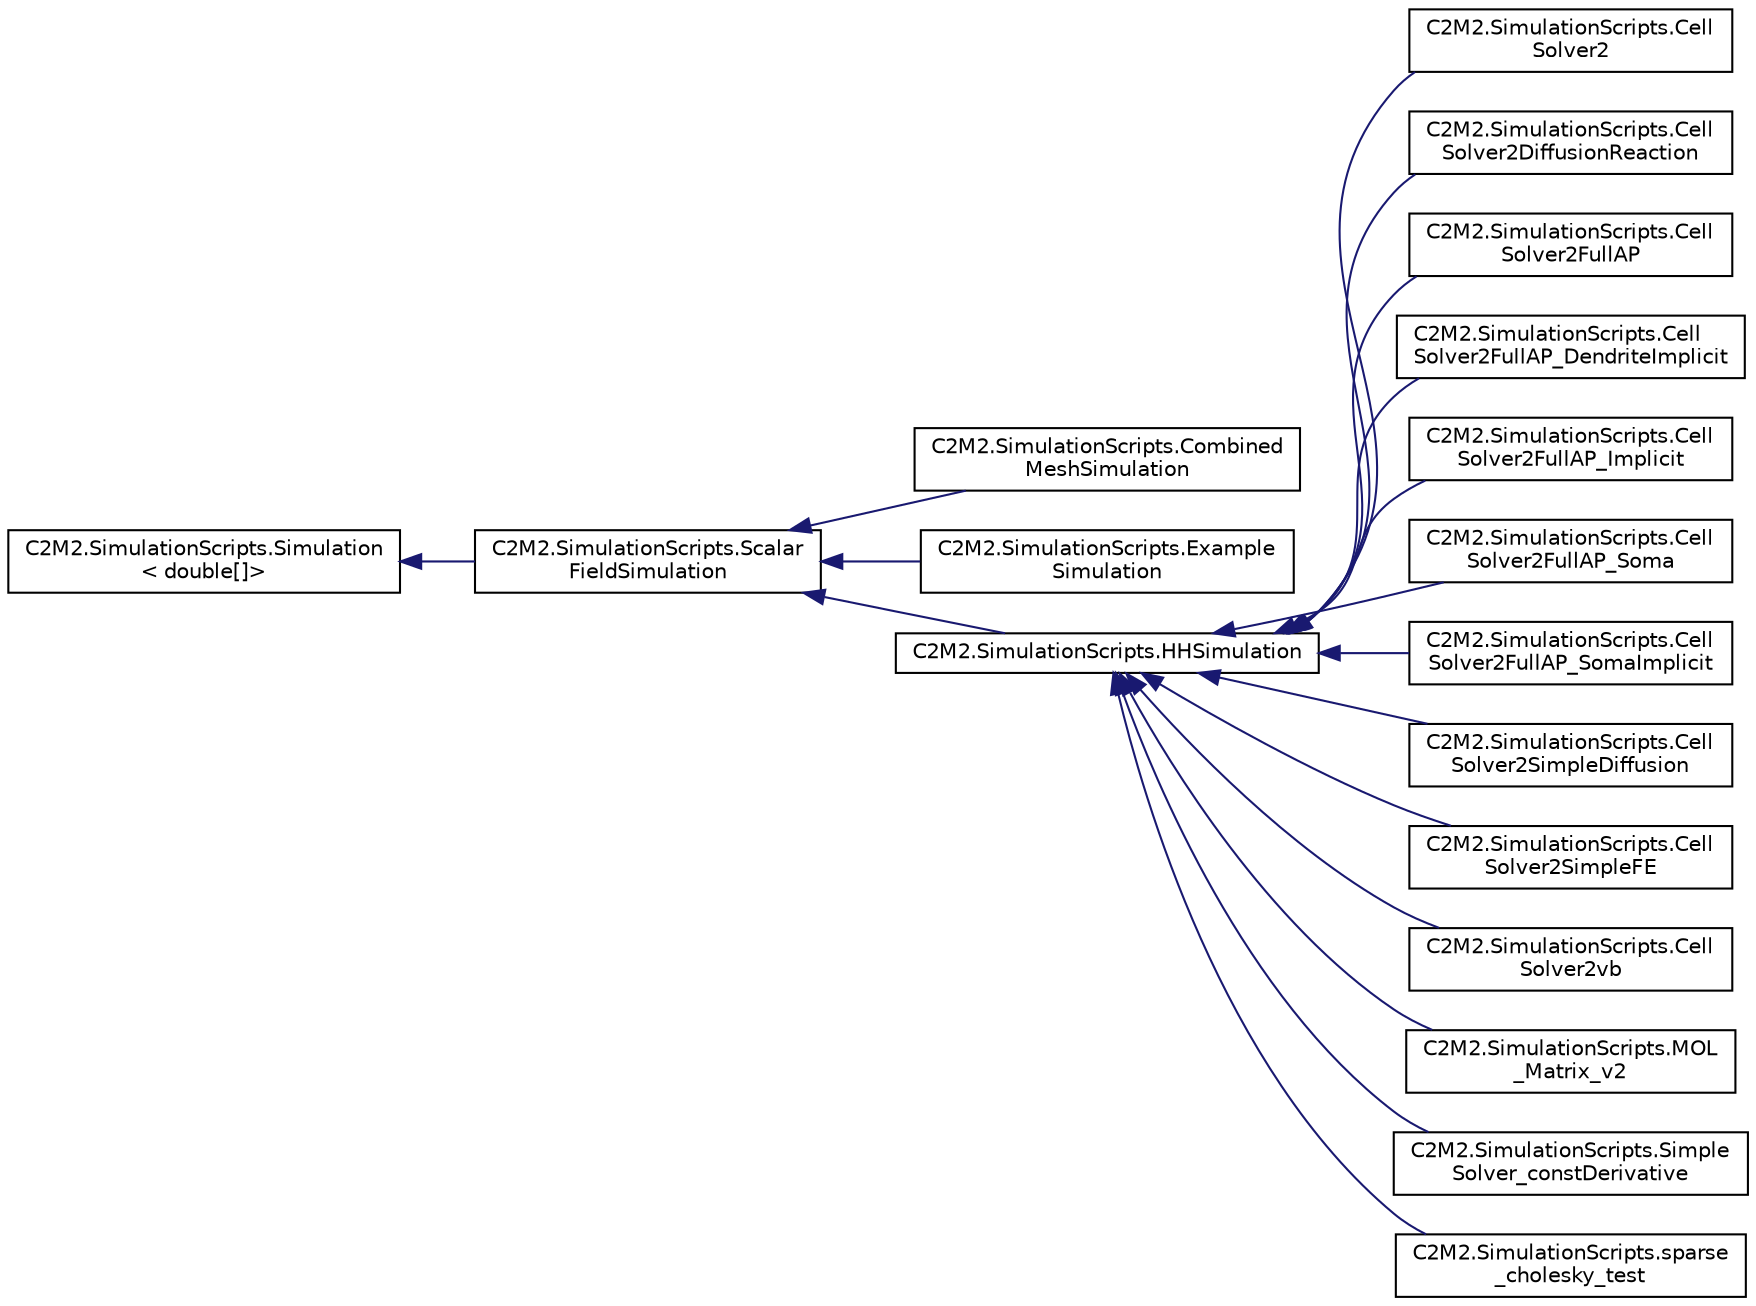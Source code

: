 digraph "Graphical Class Hierarchy"
{
 // LATEX_PDF_SIZE
  edge [fontname="Helvetica",fontsize="10",labelfontname="Helvetica",labelfontsize="10"];
  node [fontname="Helvetica",fontsize="10",shape=record];
  rankdir="LR";
  Node0 [label="C2M2.SimulationScripts.Simulation\l\< double[]\>",height=0.2,width=0.4,color="black", fillcolor="white", style="filled",URL="$d5/dfa/class_c2_m2_1_1_simulation_scripts_1_1_simulation.html",tooltip=" "];
  Node0 -> Node1 [dir="back",color="midnightblue",fontsize="10",style="solid",fontname="Helvetica"];
  Node1 [label="C2M2.SimulationScripts.Scalar\lFieldSimulation",height=0.2,width=0.4,color="black", fillcolor="white", style="filled",URL="$dc/d9a/class_c2_m2_1_1_simulation_scripts_1_1_scalar_field_simulation.html",tooltip="Simulation of type double[] for visualizing scalar fields on meshes"];
  Node1 -> Node2 [dir="back",color="midnightblue",fontsize="10",style="solid",fontname="Helvetica"];
  Node2 [label="C2M2.SimulationScripts.Combined\lMeshSimulation",height=0.2,width=0.4,color="black", fillcolor="white", style="filled",URL="$dc/dd9/class_c2_m2_1_1_simulation_scripts_1_1_combined_mesh_simulation.html",tooltip="Run a blank ScalarFieldSimulation using every MeshRenderer childed under this script"];
  Node1 -> Node3 [dir="back",color="midnightblue",fontsize="10",style="solid",fontname="Helvetica"];
  Node3 [label="C2M2.SimulationScripts.Example\lSimulation",height=0.2,width=0.4,color="black", fillcolor="white", style="filled",URL="$d6/d0c/class_c2_m2_1_1_simulation_scripts_1_1_example_simulation.html",tooltip="Given an existing mesh, store a scalar for each vertex. Good for testing interactionf features"];
  Node1 -> Node4 [dir="back",color="midnightblue",fontsize="10",style="solid",fontname="Helvetica"];
  Node4 [label="C2M2.SimulationScripts.HHSimulation",height=0.2,width=0.4,color="black", fillcolor="white", style="filled",URL="$d3/d6d/class_c2_m2_1_1_simulation_scripts_1_1_h_h_simulation.html",tooltip="Read in a map associating 1D neuron vertices to 3D mesh vertices."];
  Node4 -> Node5 [dir="back",color="midnightblue",fontsize="10",style="solid",fontname="Helvetica"];
  Node5 [label="C2M2.SimulationScripts.Cell\lSolver2",height=0.2,width=0.4,color="black", fillcolor="white", style="filled",URL="$db/d74/class_c2_m2_1_1_simulation_scripts_1_1_cell_solver2.html",tooltip=" "];
  Node4 -> Node6 [dir="back",color="midnightblue",fontsize="10",style="solid",fontname="Helvetica"];
  Node6 [label="C2M2.SimulationScripts.Cell\lSolver2DiffusionReaction",height=0.2,width=0.4,color="black", fillcolor="white", style="filled",URL="$dd/deb/class_c2_m2_1_1_simulation_scripts_1_1_cell_solver2_diffusion_reaction.html",tooltip=" "];
  Node4 -> Node7 [dir="back",color="midnightblue",fontsize="10",style="solid",fontname="Helvetica"];
  Node7 [label="C2M2.SimulationScripts.Cell\lSolver2FullAP",height=0.2,width=0.4,color="black", fillcolor="white", style="filled",URL="$d8/d10/class_c2_m2_1_1_simulation_scripts_1_1_cell_solver2_full_a_p.html",tooltip=" "];
  Node4 -> Node8 [dir="back",color="midnightblue",fontsize="10",style="solid",fontname="Helvetica"];
  Node8 [label="C2M2.SimulationScripts.Cell\lSolver2FullAP_DendriteImplicit",height=0.2,width=0.4,color="black", fillcolor="white", style="filled",URL="$dc/dec/class_c2_m2_1_1_simulation_scripts_1_1_cell_solver2_full_a_p___dendrite_implicit.html",tooltip=" "];
  Node4 -> Node9 [dir="back",color="midnightblue",fontsize="10",style="solid",fontname="Helvetica"];
  Node9 [label="C2M2.SimulationScripts.Cell\lSolver2FullAP_Implicit",height=0.2,width=0.4,color="black", fillcolor="white", style="filled",URL="$d0/d4f/class_c2_m2_1_1_simulation_scripts_1_1_cell_solver2_full_a_p___implicit.html",tooltip=" "];
  Node4 -> Node10 [dir="back",color="midnightblue",fontsize="10",style="solid",fontname="Helvetica"];
  Node10 [label="C2M2.SimulationScripts.Cell\lSolver2FullAP_Soma",height=0.2,width=0.4,color="black", fillcolor="white", style="filled",URL="$d0/d29/class_c2_m2_1_1_simulation_scripts_1_1_cell_solver2_full_a_p___soma.html",tooltip=" "];
  Node4 -> Node11 [dir="back",color="midnightblue",fontsize="10",style="solid",fontname="Helvetica"];
  Node11 [label="C2M2.SimulationScripts.Cell\lSolver2FullAP_SomaImplicit",height=0.2,width=0.4,color="black", fillcolor="white", style="filled",URL="$df/dc2/class_c2_m2_1_1_simulation_scripts_1_1_cell_solver2_full_a_p___soma_implicit.html",tooltip=" "];
  Node4 -> Node12 [dir="back",color="midnightblue",fontsize="10",style="solid",fontname="Helvetica"];
  Node12 [label="C2M2.SimulationScripts.Cell\lSolver2SimpleDiffusion",height=0.2,width=0.4,color="black", fillcolor="white", style="filled",URL="$dc/d32/class_c2_m2_1_1_simulation_scripts_1_1_cell_solver2_simple_diffusion.html",tooltip=" "];
  Node4 -> Node13 [dir="back",color="midnightblue",fontsize="10",style="solid",fontname="Helvetica"];
  Node13 [label="C2M2.SimulationScripts.Cell\lSolver2SimpleFE",height=0.2,width=0.4,color="black", fillcolor="white", style="filled",URL="$df/d49/class_c2_m2_1_1_simulation_scripts_1_1_cell_solver2_simple_f_e.html",tooltip=" "];
  Node4 -> Node14 [dir="back",color="midnightblue",fontsize="10",style="solid",fontname="Helvetica"];
  Node14 [label="C2M2.SimulationScripts.Cell\lSolver2vb",height=0.2,width=0.4,color="black", fillcolor="white", style="filled",URL="$d2/d3e/class_c2_m2_1_1_simulation_scripts_1_1_cell_solver2vb.html",tooltip=" "];
  Node4 -> Node15 [dir="back",color="midnightblue",fontsize="10",style="solid",fontname="Helvetica"];
  Node15 [label="C2M2.SimulationScripts.MOL\l_Matrix_v2",height=0.2,width=0.4,color="black", fillcolor="white", style="filled",URL="$d1/d8d/class_c2_m2_1_1_simulation_scripts_1_1_m_o_l___matrix__v2.html",tooltip="Solve Hodkin-Huxley equations using Method of Lines on a 1D rod"];
  Node4 -> Node16 [dir="back",color="midnightblue",fontsize="10",style="solid",fontname="Helvetica"];
  Node16 [label="C2M2.SimulationScripts.Simple\lSolver_constDerivative",height=0.2,width=0.4,color="black", fillcolor="white", style="filled",URL="$d2/dd4/class_c2_m2_1_1_simulation_scripts_1_1_simple_solver__const_derivative.html",tooltip=" "];
  Node4 -> Node17 [dir="back",color="midnightblue",fontsize="10",style="solid",fontname="Helvetica"];
  Node17 [label="C2M2.SimulationScripts.sparse\l_cholesky_test",height=0.2,width=0.4,color="black", fillcolor="white", style="filled",URL="$de/d07/class_c2_m2_1_1_simulation_scripts_1_1sparse__cholesky__test.html",tooltip=" "];
}

